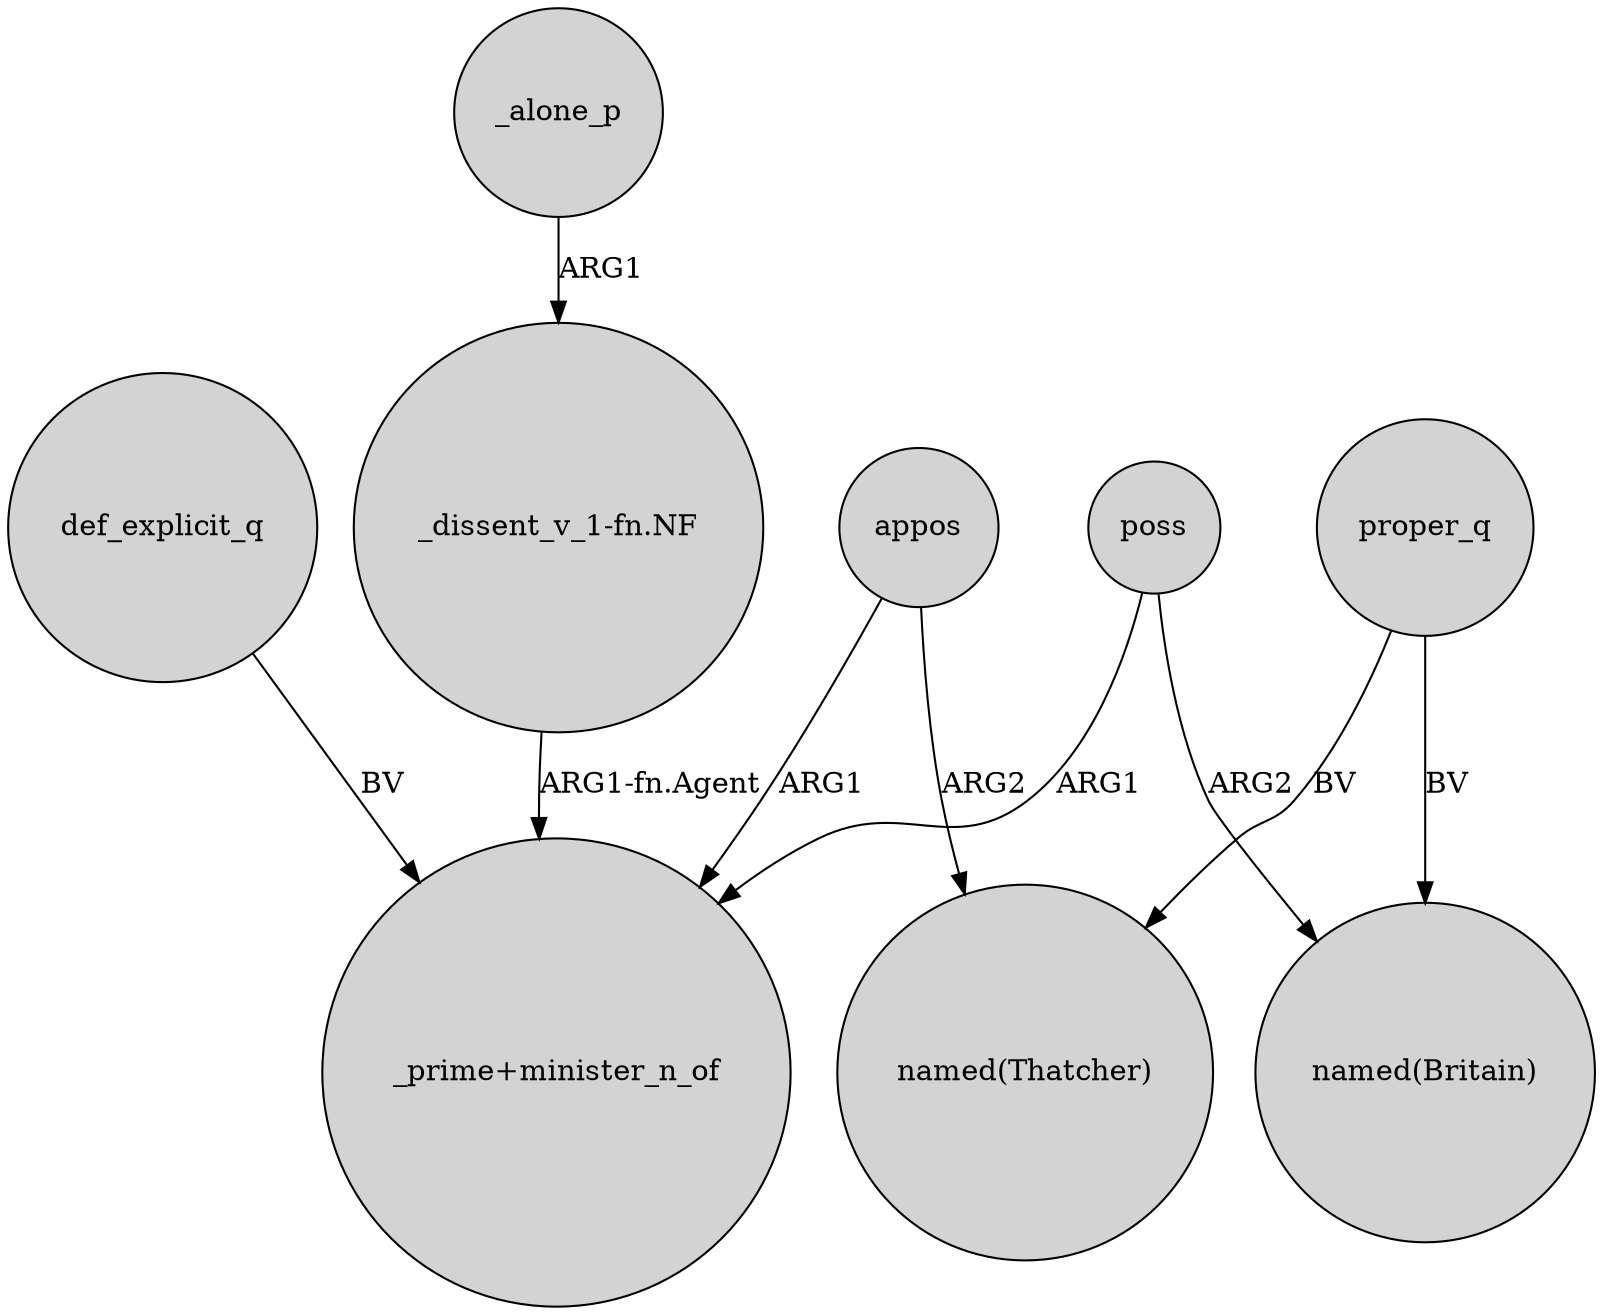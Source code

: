 digraph {
	node [shape=circle style=filled]
	_alone_p -> "_dissent_v_1-fn.NF" [label=ARG1]
	appos -> "named(Thatcher)" [label=ARG2]
	appos -> "_prime+minister_n_of" [label=ARG1]
	"_dissent_v_1-fn.NF" -> "_prime+minister_n_of" [label="ARG1-fn.Agent"]
	poss -> "_prime+minister_n_of" [label=ARG1]
	poss -> "named(Britain)" [label=ARG2]
	def_explicit_q -> "_prime+minister_n_of" [label=BV]
	proper_q -> "named(Thatcher)" [label=BV]
	proper_q -> "named(Britain)" [label=BV]
}
